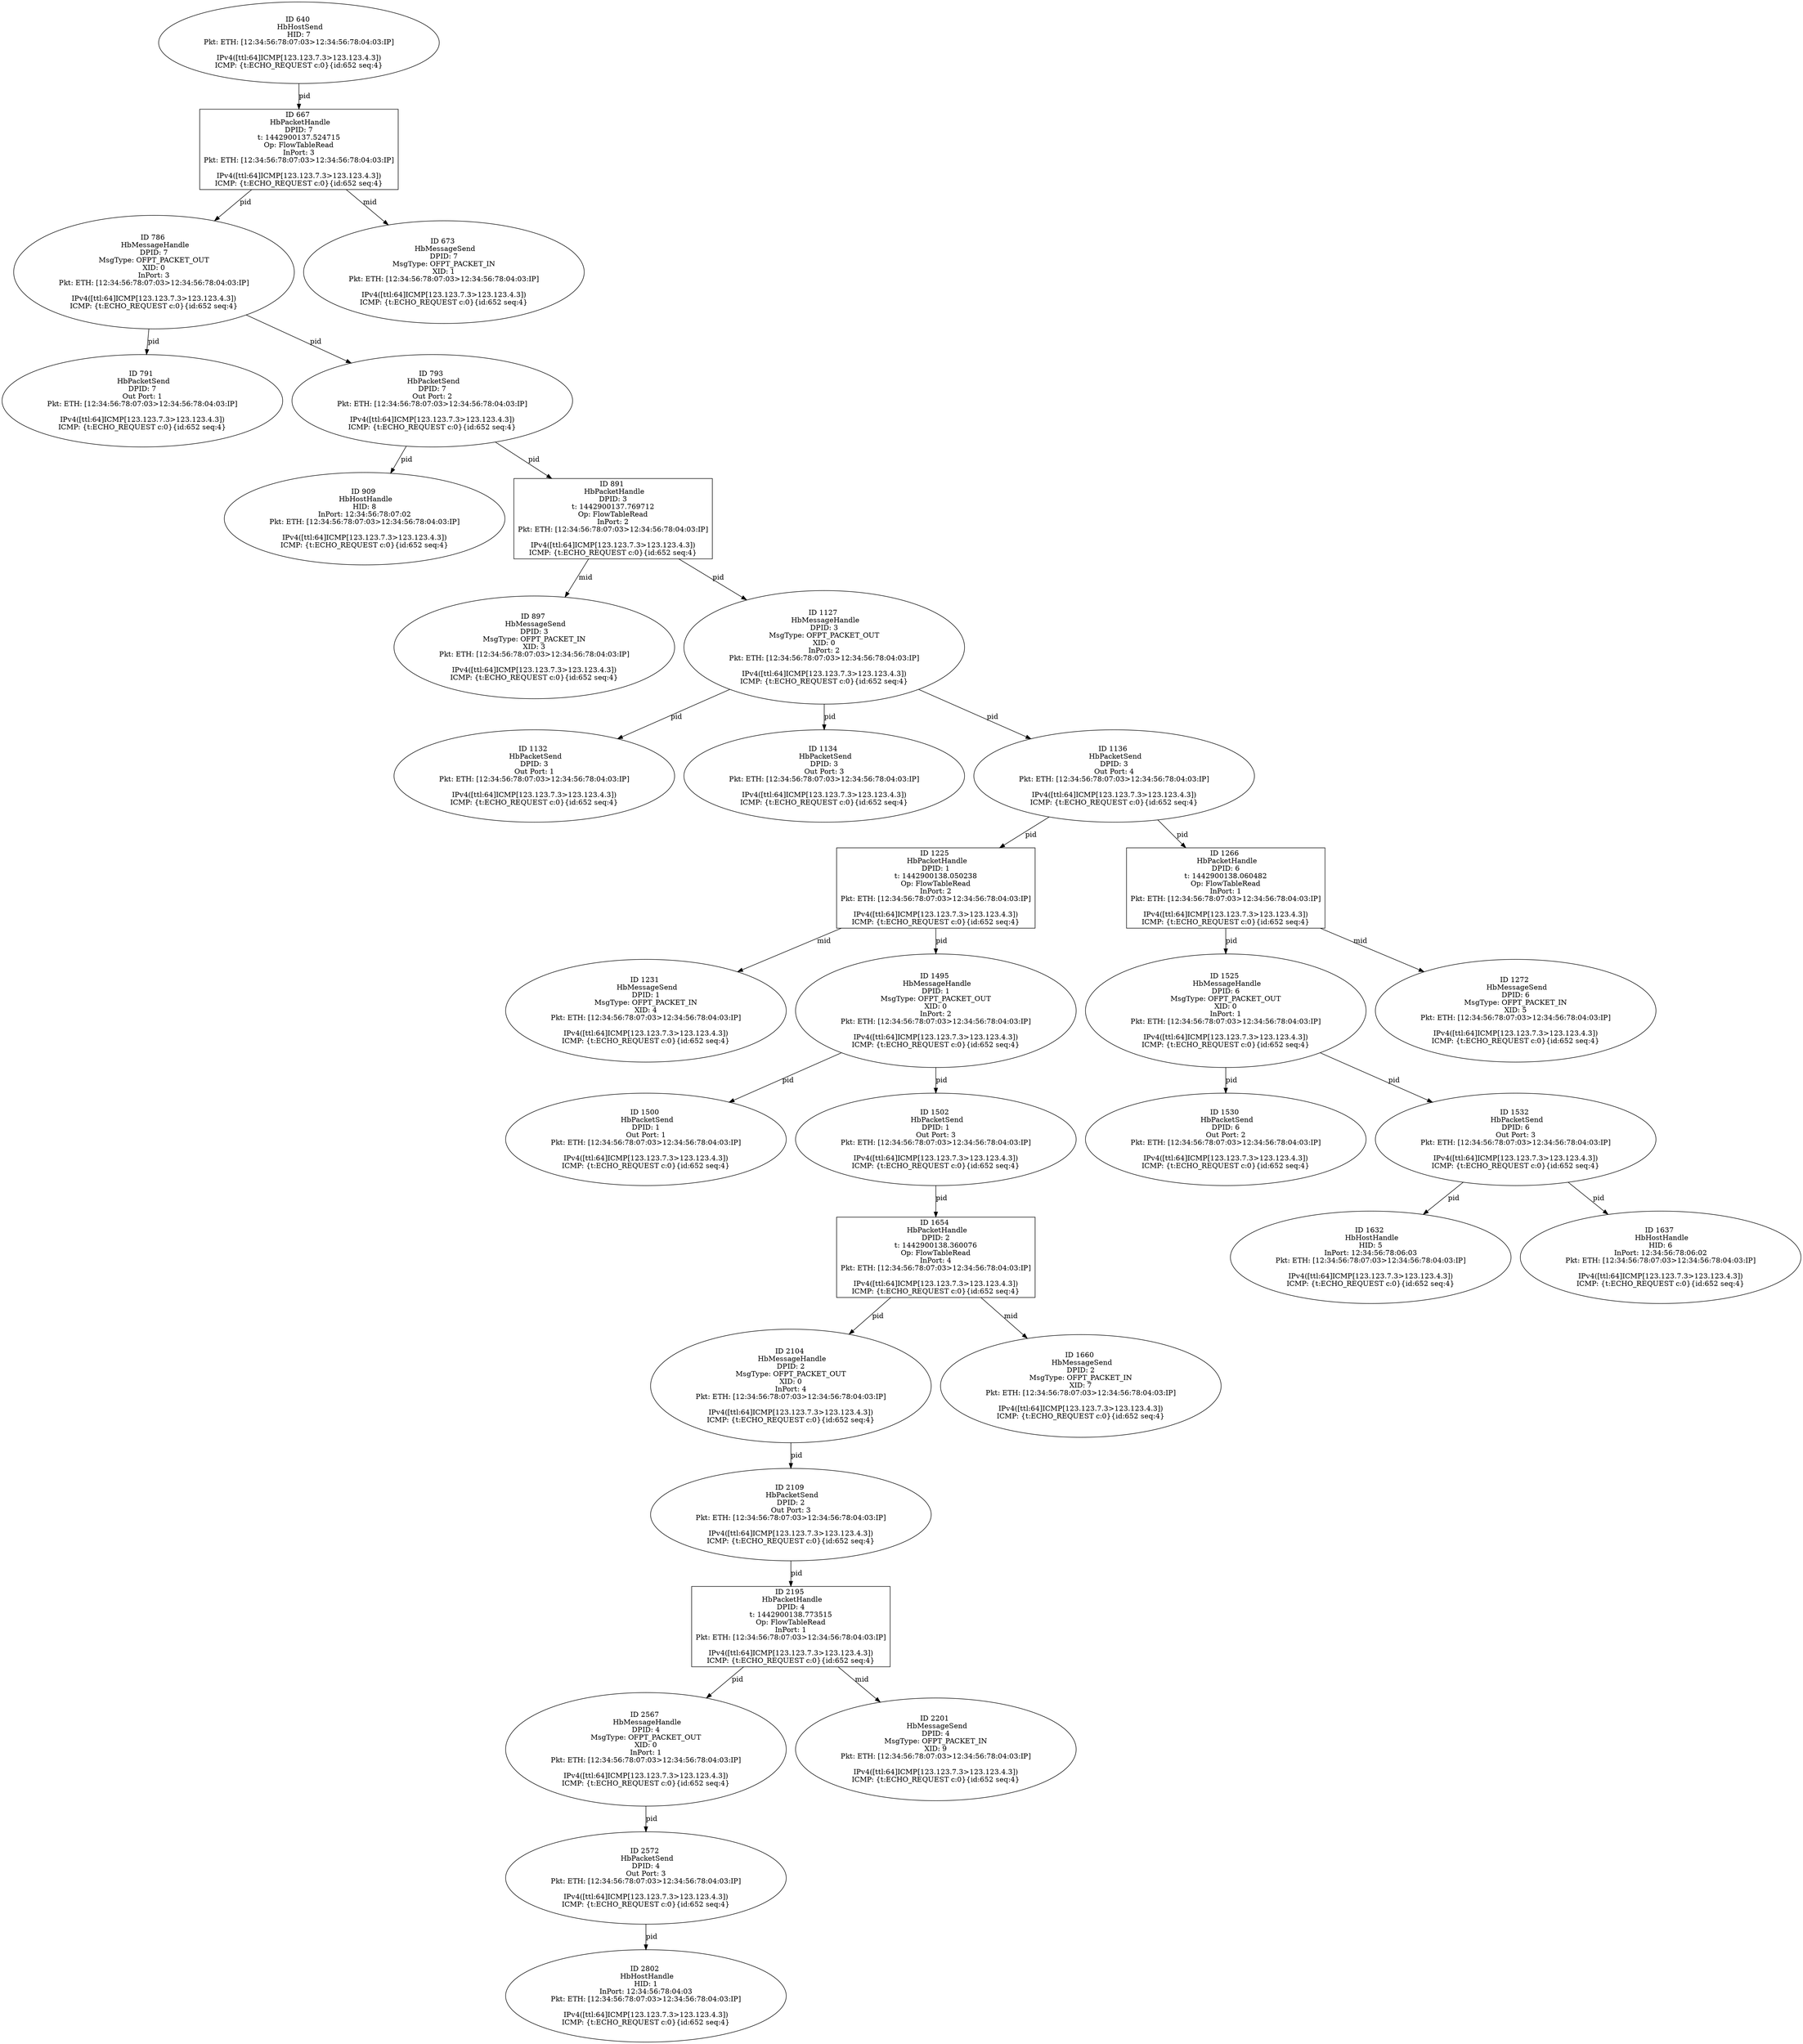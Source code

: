 strict digraph G {
640 [shape=oval, event=<hb_events.HbHostSend object at 0x1078b5510>, label="ID 640 
 HbHostSend
HID: 7
Pkt: ETH: [12:34:56:78:07:03>12:34:56:78:04:03:IP]

IPv4([ttl:64]ICMP[123.123.7.3>123.123.4.3])
ICMP: {t:ECHO_REQUEST c:0}{id:652 seq:4}"];
897 [shape=oval, event=<hb_events.HbMessageSend object at 0x10790b890>, label="ID 897 
 HbMessageSend
DPID: 3
MsgType: OFPT_PACKET_IN
XID: 3
Pkt: ETH: [12:34:56:78:07:03>12:34:56:78:04:03:IP]

IPv4([ttl:64]ICMP[123.123.7.3>123.123.4.3])
ICMP: {t:ECHO_REQUEST c:0}{id:652 seq:4}"];
2567 [shape=oval, event=<hb_events.HbMessageHandle object at 0x107d5d710>, label="ID 2567 
 HbMessageHandle
DPID: 4
MsgType: OFPT_PACKET_OUT
XID: 0
InPort: 1
Pkt: ETH: [12:34:56:78:07:03>12:34:56:78:04:03:IP]

IPv4([ttl:64]ICMP[123.123.7.3>123.123.4.3])
ICMP: {t:ECHO_REQUEST c:0}{id:652 seq:4}"];
2572 [shape=oval, event=<hb_events.HbPacketSend object at 0x107d52190>, label="ID 2572 
 HbPacketSend
DPID: 4
Out Port: 3
Pkt: ETH: [12:34:56:78:07:03>12:34:56:78:04:03:IP]

IPv4([ttl:64]ICMP[123.123.7.3>123.123.4.3])
ICMP: {t:ECHO_REQUEST c:0}{id:652 seq:4}"];
909 [shape=oval, event=<hb_events.HbHostHandle object at 0x107906090>, label="ID 909 
 HbHostHandle
HID: 8
InPort: 12:34:56:78:07:02
Pkt: ETH: [12:34:56:78:07:03>12:34:56:78:04:03:IP]

IPv4([ttl:64]ICMP[123.123.7.3>123.123.4.3])
ICMP: {t:ECHO_REQUEST c:0}{id:652 seq:4}"];
786 [shape=oval, event=<hb_events.HbMessageHandle object at 0x1078db7d0>, label="ID 786 
 HbMessageHandle
DPID: 7
MsgType: OFPT_PACKET_OUT
XID: 0
InPort: 3
Pkt: ETH: [12:34:56:78:07:03>12:34:56:78:04:03:IP]

IPv4([ttl:64]ICMP[123.123.7.3>123.123.4.3])
ICMP: {t:ECHO_REQUEST c:0}{id:652 seq:4}"];
2195 [shape=box, event=<hb_events.HbPacketHandle object at 0x107c66310>, label="ID 2195 
 HbPacketHandle
DPID: 4
t: 1442900138.773515
Op: FlowTableRead
InPort: 1
Pkt: ETH: [12:34:56:78:07:03>12:34:56:78:04:03:IP]

IPv4([ttl:64]ICMP[123.123.7.3>123.123.4.3])
ICMP: {t:ECHO_REQUEST c:0}{id:652 seq:4}"];
791 [shape=oval, event=<hb_events.HbPacketSend object at 0x1078ea0d0>, label="ID 791 
 HbPacketSend
DPID: 7
Out Port: 1
Pkt: ETH: [12:34:56:78:07:03>12:34:56:78:04:03:IP]

IPv4([ttl:64]ICMP[123.123.7.3>123.123.4.3])
ICMP: {t:ECHO_REQUEST c:0}{id:652 seq:4}"];
2201 [shape=oval, event=<hb_events.HbMessageSend object at 0x107c66a50>, label="ID 2201 
 HbMessageSend
DPID: 4
MsgType: OFPT_PACKET_IN
XID: 9
Pkt: ETH: [12:34:56:78:07:03>12:34:56:78:04:03:IP]

IPv4([ttl:64]ICMP[123.123.7.3>123.123.4.3])
ICMP: {t:ECHO_REQUEST c:0}{id:652 seq:4}"];
667 [shape=box, event=<hb_events.HbPacketHandle object at 0x1078bbc90>, label="ID 667 
 HbPacketHandle
DPID: 7
t: 1442900137.524715
Op: FlowTableRead
InPort: 3
Pkt: ETH: [12:34:56:78:07:03>12:34:56:78:04:03:IP]

IPv4([ttl:64]ICMP[123.123.7.3>123.123.4.3])
ICMP: {t:ECHO_REQUEST c:0}{id:652 seq:4}"];
673 [shape=oval, event=<hb_events.HbMessageSend object at 0x1078c4410>, label="ID 673 
 HbMessageSend
DPID: 7
MsgType: OFPT_PACKET_IN
XID: 1
Pkt: ETH: [12:34:56:78:07:03>12:34:56:78:04:03:IP]

IPv4([ttl:64]ICMP[123.123.7.3>123.123.4.3])
ICMP: {t:ECHO_REQUEST c:0}{id:652 seq:4}"];
2802 [shape=oval, event=<hb_events.HbHostHandle object at 0x107f48610>, label="ID 2802 
 HbHostHandle
HID: 1
InPort: 12:34:56:78:04:03
Pkt: ETH: [12:34:56:78:07:03>12:34:56:78:04:03:IP]

IPv4([ttl:64]ICMP[123.123.7.3>123.123.4.3])
ICMP: {t:ECHO_REQUEST c:0}{id:652 seq:4}"];
2104 [shape=oval, event=<hb_events.HbMessageHandle object at 0x107c38110>, label="ID 2104 
 HbMessageHandle
DPID: 2
MsgType: OFPT_PACKET_OUT
XID: 0
InPort: 4
Pkt: ETH: [12:34:56:78:07:03>12:34:56:78:04:03:IP]

IPv4([ttl:64]ICMP[123.123.7.3>123.123.4.3])
ICMP: {t:ECHO_REQUEST c:0}{id:652 seq:4}"];
793 [shape=oval, event=<hb_events.HbPacketSend object at 0x1078ea310>, label="ID 793 
 HbPacketSend
DPID: 7
Out Port: 2
Pkt: ETH: [12:34:56:78:07:03>12:34:56:78:04:03:IP]

IPv4([ttl:64]ICMP[123.123.7.3>123.123.4.3])
ICMP: {t:ECHO_REQUEST c:0}{id:652 seq:4}"];
1225 [shape=box, event=<hb_events.HbPacketHandle object at 0x1079c1190>, label="ID 1225 
 HbPacketHandle
DPID: 1
t: 1442900138.050238
Op: FlowTableRead
InPort: 2
Pkt: ETH: [12:34:56:78:07:03>12:34:56:78:04:03:IP]

IPv4([ttl:64]ICMP[123.123.7.3>123.123.4.3])
ICMP: {t:ECHO_REQUEST c:0}{id:652 seq:4}"];
1231 [shape=oval, event=<hb_events.HbMessageSend object at 0x1079c18d0>, label="ID 1231 
 HbMessageSend
DPID: 1
MsgType: OFPT_PACKET_IN
XID: 4
Pkt: ETH: [12:34:56:78:07:03>12:34:56:78:04:03:IP]

IPv4([ttl:64]ICMP[123.123.7.3>123.123.4.3])
ICMP: {t:ECHO_REQUEST c:0}{id:652 seq:4}"];
1495 [shape=oval, event=<hb_events.HbMessageHandle object at 0x1079eea10>, label="ID 1495 
 HbMessageHandle
DPID: 1
MsgType: OFPT_PACKET_OUT
XID: 0
InPort: 2
Pkt: ETH: [12:34:56:78:07:03>12:34:56:78:04:03:IP]

IPv4([ttl:64]ICMP[123.123.7.3>123.123.4.3])
ICMP: {t:ECHO_REQUEST c:0}{id:652 seq:4}"];
1500 [shape=oval, event=<hb_events.HbPacketSend object at 0x1079f6f10>, label="ID 1500 
 HbPacketSend
DPID: 1
Out Port: 1
Pkt: ETH: [12:34:56:78:07:03>12:34:56:78:04:03:IP]

IPv4([ttl:64]ICMP[123.123.7.3>123.123.4.3])
ICMP: {t:ECHO_REQUEST c:0}{id:652 seq:4}"];
1502 [shape=oval, event=<hb_events.HbPacketSend object at 0x1079f3190>, label="ID 1502 
 HbPacketSend
DPID: 1
Out Port: 3
Pkt: ETH: [12:34:56:78:07:03>12:34:56:78:04:03:IP]

IPv4([ttl:64]ICMP[123.123.7.3>123.123.4.3])
ICMP: {t:ECHO_REQUEST c:0}{id:652 seq:4}"];
1632 [shape=oval, event=<hb_events.HbHostHandle object at 0x107a1cb90>, label="ID 1632 
 HbHostHandle
HID: 5
InPort: 12:34:56:78:06:03
Pkt: ETH: [12:34:56:78:07:03>12:34:56:78:04:03:IP]

IPv4([ttl:64]ICMP[123.123.7.3>123.123.4.3])
ICMP: {t:ECHO_REQUEST c:0}{id:652 seq:4}"];
1637 [shape=oval, event=<hb_events.HbHostHandle object at 0x107a20050>, label="ID 1637 
 HbHostHandle
HID: 6
InPort: 12:34:56:78:06:02
Pkt: ETH: [12:34:56:78:07:03>12:34:56:78:04:03:IP]

IPv4([ttl:64]ICMP[123.123.7.3>123.123.4.3])
ICMP: {t:ECHO_REQUEST c:0}{id:652 seq:4}"];
1127 [shape=oval, event=<hb_events.HbMessageHandle object at 0x10796a950>, label="ID 1127 
 HbMessageHandle
DPID: 3
MsgType: OFPT_PACKET_OUT
XID: 0
InPort: 2
Pkt: ETH: [12:34:56:78:07:03>12:34:56:78:04:03:IP]

IPv4([ttl:64]ICMP[123.123.7.3>123.123.4.3])
ICMP: {t:ECHO_REQUEST c:0}{id:652 seq:4}"];
1660 [shape=oval, event=<hb_events.HbMessageSend object at 0x107ac9a10>, label="ID 1660 
 HbMessageSend
DPID: 2
MsgType: OFPT_PACKET_IN
XID: 7
Pkt: ETH: [12:34:56:78:07:03>12:34:56:78:04:03:IP]

IPv4([ttl:64]ICMP[123.123.7.3>123.123.4.3])
ICMP: {t:ECHO_REQUEST c:0}{id:652 seq:4}"];
1132 [shape=oval, event=<hb_events.HbPacketSend object at 0x10796ae50>, label="ID 1132 
 HbPacketSend
DPID: 3
Out Port: 1
Pkt: ETH: [12:34:56:78:07:03>12:34:56:78:04:03:IP]

IPv4([ttl:64]ICMP[123.123.7.3>123.123.4.3])
ICMP: {t:ECHO_REQUEST c:0}{id:652 seq:4}"];
1134 [shape=oval, event=<hb_events.HbPacketSend object at 0x1079a70d0>, label="ID 1134 
 HbPacketSend
DPID: 3
Out Port: 3
Pkt: ETH: [12:34:56:78:07:03>12:34:56:78:04:03:IP]

IPv4([ttl:64]ICMP[123.123.7.3>123.123.4.3])
ICMP: {t:ECHO_REQUEST c:0}{id:652 seq:4}"];
2109 [shape=oval, event=<hb_events.HbPacketSend object at 0x107c38790>, label="ID 2109 
 HbPacketSend
DPID: 2
Out Port: 3
Pkt: ETH: [12:34:56:78:07:03>12:34:56:78:04:03:IP]

IPv4([ttl:64]ICMP[123.123.7.3>123.123.4.3])
ICMP: {t:ECHO_REQUEST c:0}{id:652 seq:4}"];
1136 [shape=oval, event=<hb_events.HbPacketSend object at 0x1079a7310>, label="ID 1136 
 HbPacketSend
DPID: 3
Out Port: 4
Pkt: ETH: [12:34:56:78:07:03>12:34:56:78:04:03:IP]

IPv4([ttl:64]ICMP[123.123.7.3>123.123.4.3])
ICMP: {t:ECHO_REQUEST c:0}{id:652 seq:4}"];
1266 [shape=box, event=<hb_events.HbPacketHandle object at 0x1079ce190>, label="ID 1266 
 HbPacketHandle
DPID: 6
t: 1442900138.060482
Op: FlowTableRead
InPort: 1
Pkt: ETH: [12:34:56:78:07:03>12:34:56:78:04:03:IP]

IPv4([ttl:64]ICMP[123.123.7.3>123.123.4.3])
ICMP: {t:ECHO_REQUEST c:0}{id:652 seq:4}"];
1525 [shape=oval, event=<hb_events.HbMessageHandle object at 0x107a00110>, label="ID 1525 
 HbMessageHandle
DPID: 6
MsgType: OFPT_PACKET_OUT
XID: 0
InPort: 1
Pkt: ETH: [12:34:56:78:07:03>12:34:56:78:04:03:IP]

IPv4([ttl:64]ICMP[123.123.7.3>123.123.4.3])
ICMP: {t:ECHO_REQUEST c:0}{id:652 seq:4}"];
1654 [shape=box, event=<hb_events.HbPacketHandle object at 0x107ac9250>, label="ID 1654 
 HbPacketHandle
DPID: 2
t: 1442900138.360076
Op: FlowTableRead
InPort: 4
Pkt: ETH: [12:34:56:78:07:03>12:34:56:78:04:03:IP]

IPv4([ttl:64]ICMP[123.123.7.3>123.123.4.3])
ICMP: {t:ECHO_REQUEST c:0}{id:652 seq:4}"];
1272 [shape=oval, event=<hb_events.HbMessageSend object at 0x1079d5550>, label="ID 1272 
 HbMessageSend
DPID: 6
MsgType: OFPT_PACKET_IN
XID: 5
Pkt: ETH: [12:34:56:78:07:03>12:34:56:78:04:03:IP]

IPv4([ttl:64]ICMP[123.123.7.3>123.123.4.3])
ICMP: {t:ECHO_REQUEST c:0}{id:652 seq:4}"];
1530 [shape=oval, event=<hb_events.HbPacketSend object at 0x107a00a90>, label="ID 1530 
 HbPacketSend
DPID: 6
Out Port: 2
Pkt: ETH: [12:34:56:78:07:03>12:34:56:78:04:03:IP]

IPv4([ttl:64]ICMP[123.123.7.3>123.123.4.3])
ICMP: {t:ECHO_REQUEST c:0}{id:652 seq:4}"];
891 [shape=box, event=<hb_events.HbPacketHandle object at 0x10790b150>, label="ID 891 
 HbPacketHandle
DPID: 3
t: 1442900137.769712
Op: FlowTableRead
InPort: 2
Pkt: ETH: [12:34:56:78:07:03>12:34:56:78:04:03:IP]

IPv4([ttl:64]ICMP[123.123.7.3>123.123.4.3])
ICMP: {t:ECHO_REQUEST c:0}{id:652 seq:4}"];
1532 [shape=oval, event=<hb_events.HbPacketSend object at 0x107a00cd0>, label="ID 1532 
 HbPacketSend
DPID: 6
Out Port: 3
Pkt: ETH: [12:34:56:78:07:03>12:34:56:78:04:03:IP]

IPv4([ttl:64]ICMP[123.123.7.3>123.123.4.3])
ICMP: {t:ECHO_REQUEST c:0}{id:652 seq:4}"];
640 -> 667  [rel=pid, label=pid];
2567 -> 2572  [rel=pid, label=pid];
2572 -> 2802  [rel=pid, label=pid];
786 -> 793  [rel=pid, label=pid];
786 -> 791  [rel=pid, label=pid];
2195 -> 2201  [rel=mid, label=mid];
2195 -> 2567  [rel=pid, label=pid];
667 -> 673  [rel=mid, label=mid];
667 -> 786  [rel=pid, label=pid];
1266 -> 1272  [rel=mid, label=mid];
1266 -> 1525  [rel=pid, label=pid];
2104 -> 2109  [rel=pid, label=pid];
793 -> 891  [rel=pid, label=pid];
793 -> 909  [rel=pid, label=pid];
1225 -> 1495  [rel=pid, label=pid];
1225 -> 1231  [rel=mid, label=mid];
1495 -> 1500  [rel=pid, label=pid];
1495 -> 1502  [rel=pid, label=pid];
1502 -> 1654  [rel=pid, label=pid];
1127 -> 1136  [rel=pid, label=pid];
1127 -> 1132  [rel=pid, label=pid];
1127 -> 1134  [rel=pid, label=pid];
1532 -> 1632  [rel=pid, label=pid];
1532 -> 1637  [rel=pid, label=pid];
2109 -> 2195  [rel=pid, label=pid];
1136 -> 1225  [rel=pid, label=pid];
1136 -> 1266  [rel=pid, label=pid];
1525 -> 1530  [rel=pid, label=pid];
1525 -> 1532  [rel=pid, label=pid];
1654 -> 2104  [rel=pid, label=pid];
1654 -> 1660  [rel=mid, label=mid];
891 -> 897  [rel=mid, label=mid];
891 -> 1127  [rel=pid, label=pid];
}
